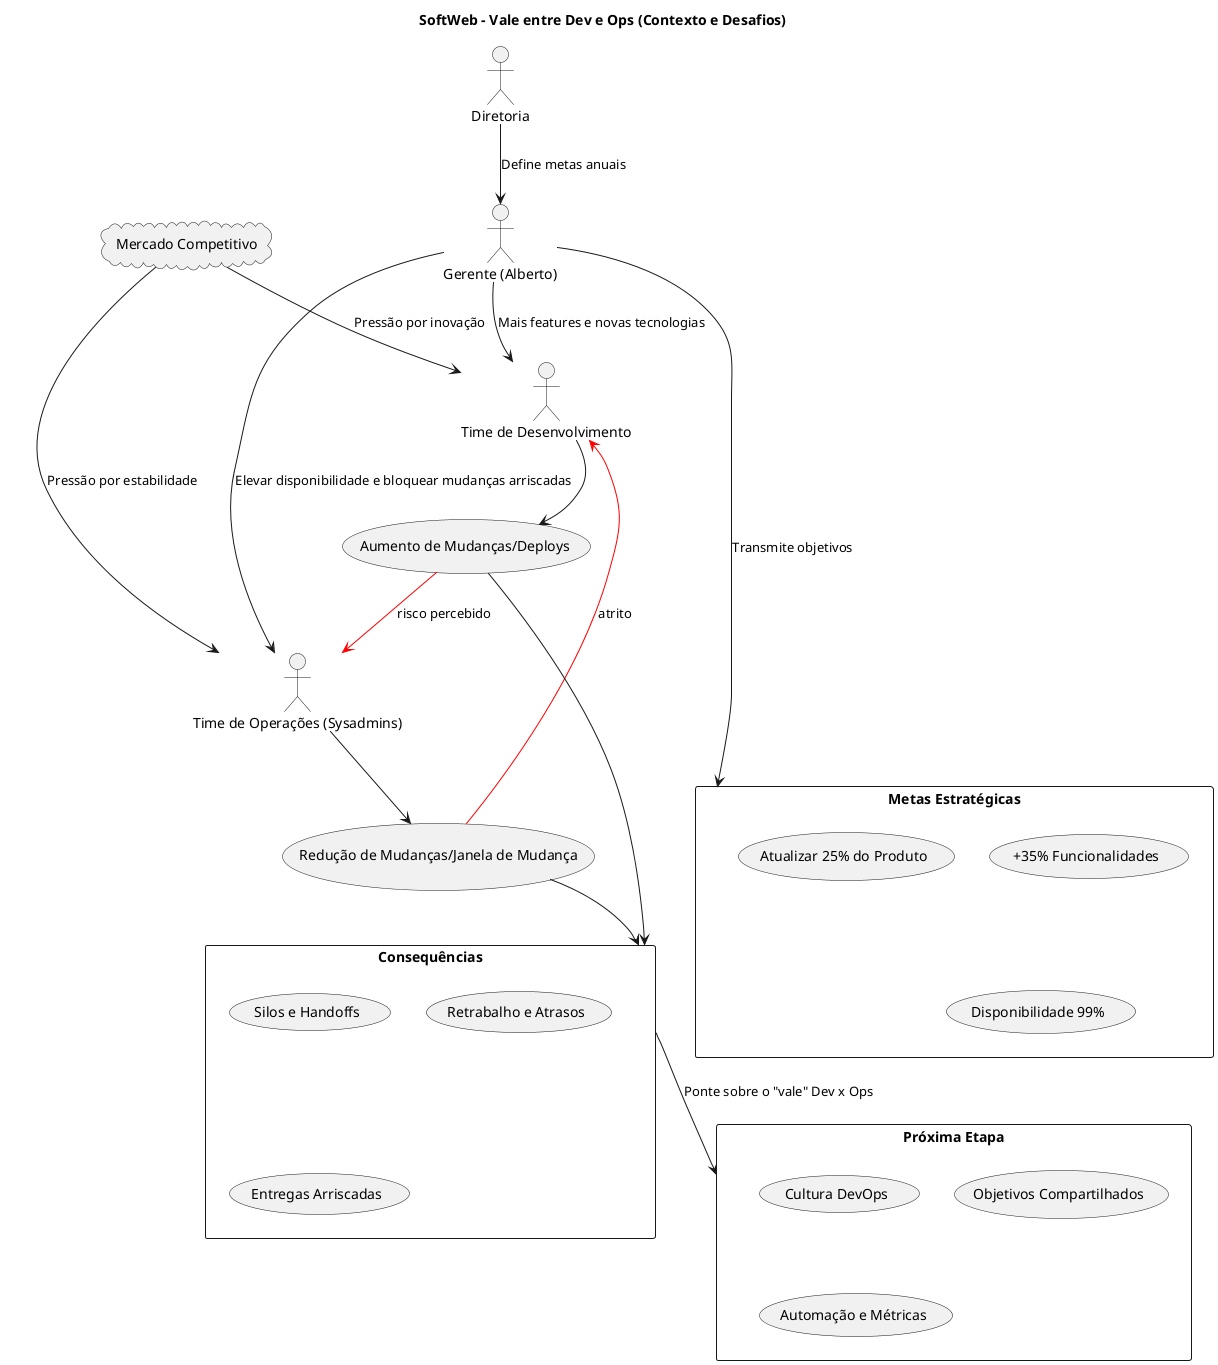 @startuml
title SoftWeb - Vale entre Dev e Ops (Contexto e Desafios)

actor "Diretoria" as Board
actor "Gerente (Alberto)" as Manager
actor "Time de Desenvolvimento" as Dev
actor "Time de Operações (Sysadmins)" as Ops

rectangle "Metas Estratégicas" as Goals {
  ( +35% Funcionalidades )
  ( Atualizar 25% do Produto )
  ( Disponibilidade 99% )
}

Board --> Manager : Define metas anuais
Manager --> Goals : Transmite objetivos
Manager --> Dev : "Mais features e novas tecnologias"
Manager --> Ops : "Elevar disponibilidade e bloquear mudanças arriscadas"

Dev --> (Aumento de Mudanças/Deploys)
Ops --> (Redução de Mudanças/Janela de Mudança)

(Aumento de Mudanças/Deploys) -[#red]-> Ops : risco percebido
(Redução de Mudanças/Janela de Mudança) -[#red]-> Dev : atrito

cloud "Mercado Competitivo" as Market
Market --> Dev : Pressão por inovação
Market --> Ops : Pressão por estabilidade

rectangle "Consequências" as Conseq {
  (Silos e Handoffs)
  (Retrabalho e Atrasos)
  (Entregas Arriscadas)
}

(Aumento de Mudanças/Deploys) --> Conseq
(Redução de Mudanças/Janela de Mudança) --> Conseq

rectangle "Próxima Etapa" as Next {
  (Cultura DevOps)
  (Objetivos Compartilhados)
  (Automação e Métricas)
}

Conseq --> Next : Ponte sobre o "vale" Dev x Ops

@enduml